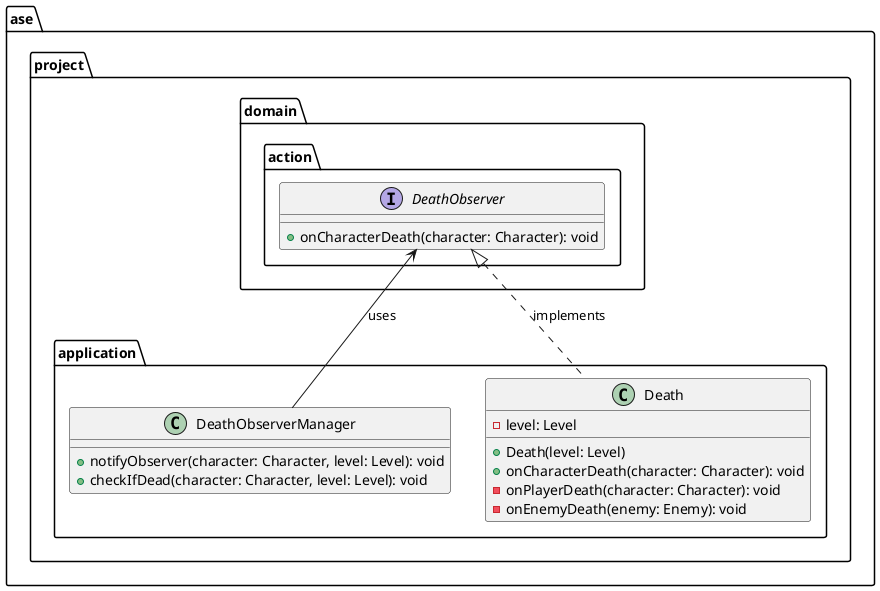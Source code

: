 @startuml

package ase.project.domain.action {
    interface DeathObserver {
        +onCharacterDeath(character: Character): void
    }
}

package ase.project.application {
    class DeathObserverManager {
        +notifyObserver(character: Character, level: Level): void
        +checkIfDead(character: Character, level: Level): void
    }

    class Death {
        -level: Level
        +Death(level: Level)
        +onCharacterDeath(character: Character): void
        -onPlayerDeath(character: Character): void
        -onEnemyDeath(enemy: Enemy): void
    }
}

DeathObserver <- DeathObserverManager : uses
DeathObserver <|.. Death : implements

@enduml
